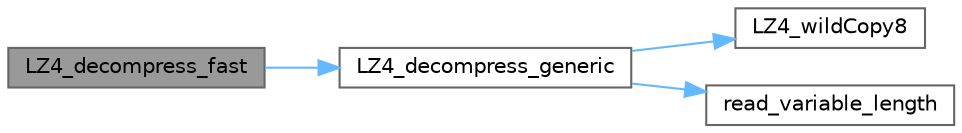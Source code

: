 digraph "LZ4_decompress_fast"
{
 // LATEX_PDF_SIZE
  bgcolor="transparent";
  edge [fontname=Helvetica,fontsize=10,labelfontname=Helvetica,labelfontsize=10];
  node [fontname=Helvetica,fontsize=10,shape=box,height=0.2,width=0.4];
  rankdir="LR";
  Node1 [id="Node000001",label="LZ4_decompress_fast",height=0.2,width=0.4,color="gray40", fillcolor="grey60", style="filled", fontcolor="black",tooltip=" "];
  Node1 -> Node2 [id="edge1_Node000001_Node000002",color="steelblue1",style="solid",tooltip=" "];
  Node2 [id="Node000002",label="LZ4_decompress_generic",height=0.2,width=0.4,color="grey40", fillcolor="white", style="filled",URL="$lz4_8c.html#ac53b33bff098af0f44931aaae87ef585",tooltip=" "];
  Node2 -> Node3 [id="edge2_Node000002_Node000003",color="steelblue1",style="solid",tooltip=" "];
  Node3 [id="Node000003",label="LZ4_wildCopy8",height=0.2,width=0.4,color="grey40", fillcolor="white", style="filled",URL="$lz4_8c.html#a07728e73c2d01917fa46e28357fb6fd1",tooltip=" "];
  Node2 -> Node4 [id="edge3_Node000002_Node000004",color="steelblue1",style="solid",tooltip=" "];
  Node4 [id="Node000004",label="read_variable_length",height=0.2,width=0.4,color="grey40", fillcolor="white", style="filled",URL="$lz4_8c.html#a54ff5f47024f14f6cbc486fa483811f4",tooltip=" "];
}
